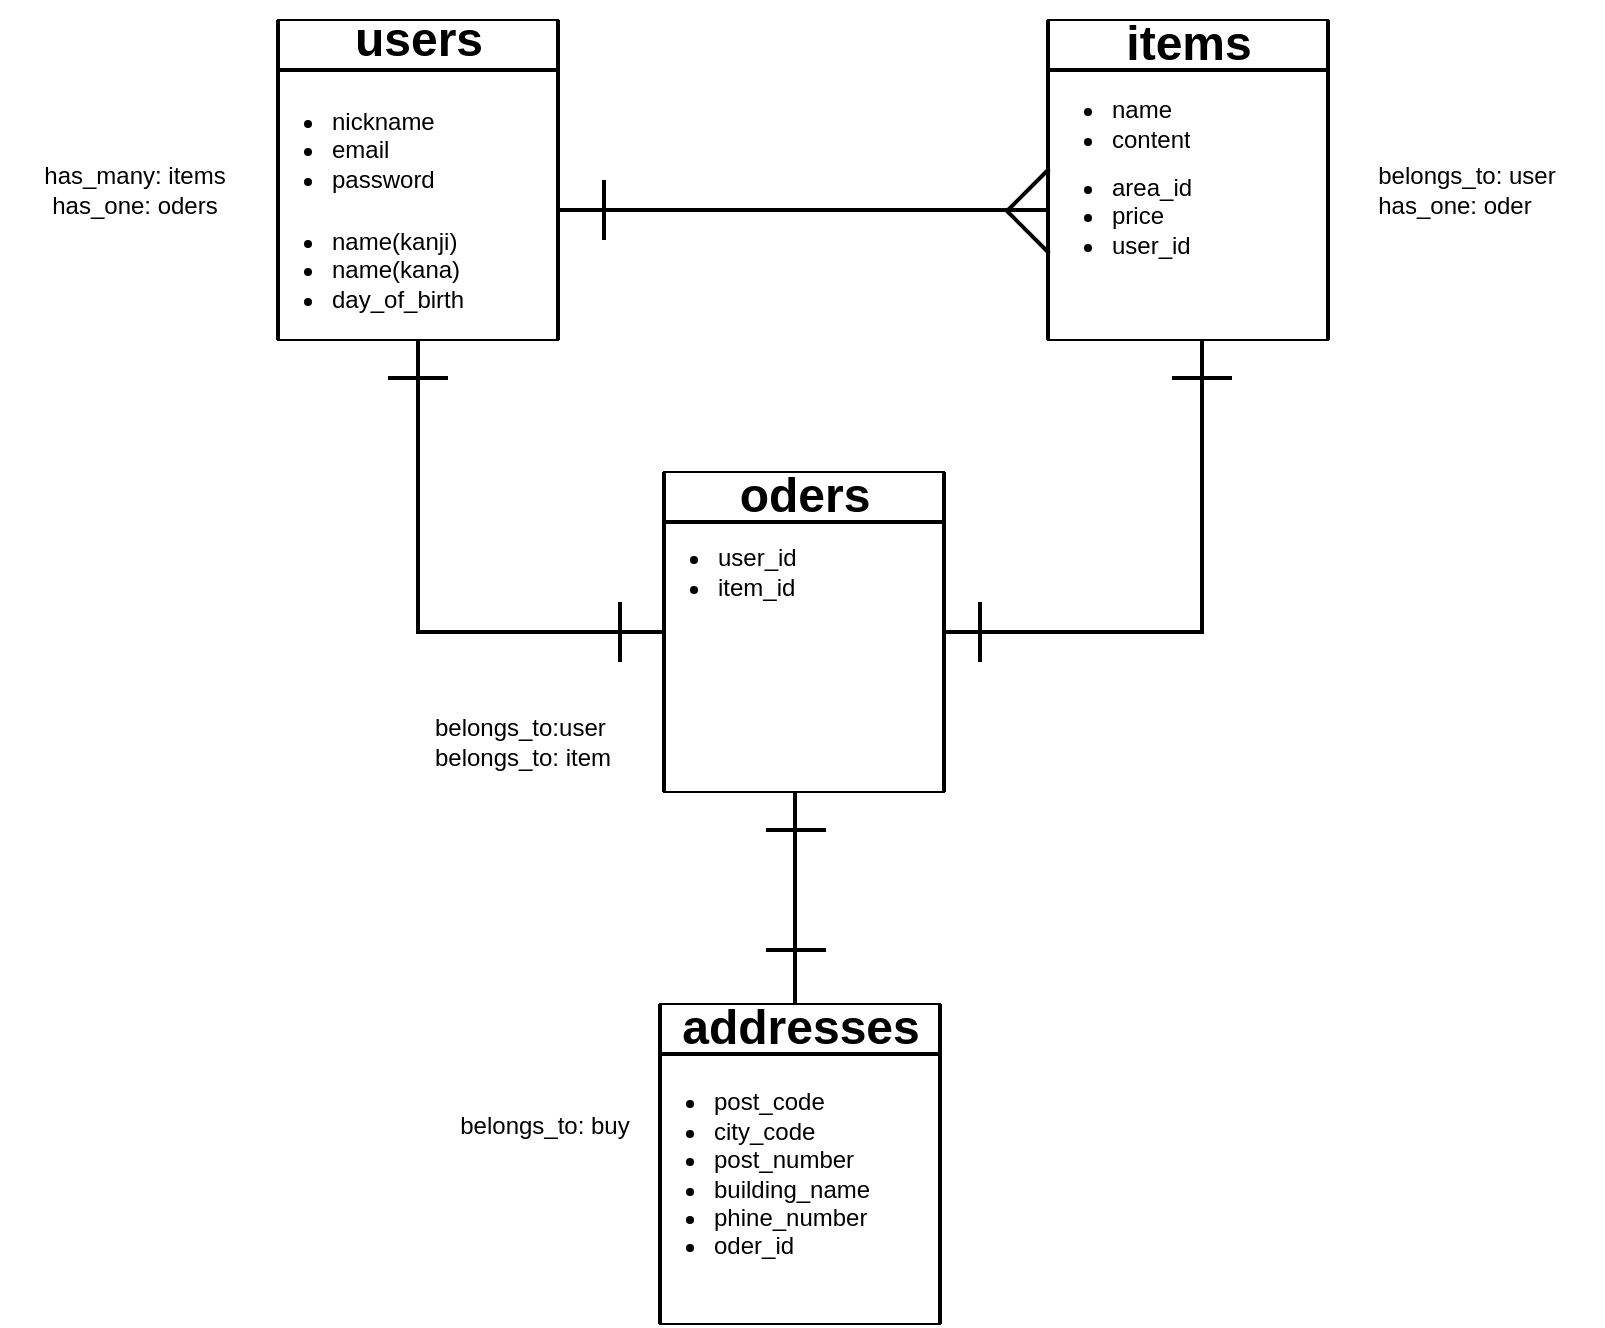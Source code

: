 <mxfile>
    <diagram id="_jFlRk57iaFYQJlf225O" name="ページ1">
        <mxGraphModel dx="871" dy="794" grid="1" gridSize="10" guides="1" tooltips="1" connect="1" arrows="1" fold="1" page="1" pageScale="1" pageWidth="827" pageHeight="1169" math="0" shadow="0">
            <root>
                <mxCell id="0"/>
                <mxCell id="1" parent="0"/>
                <mxCell id="53" value="&lt;ul&gt;&lt;li&gt;nickname&lt;/li&gt;&lt;li&gt;email&lt;/li&gt;&lt;li&gt;password&lt;/li&gt;&lt;/ul&gt;" style="text;strokeColor=none;fillColor=none;html=1;whiteSpace=wrap;verticalAlign=middle;overflow=hidden;" vertex="1" parent="1">
                    <mxGeometry x="140" y="130" width="150" height="110" as="geometry"/>
                </mxCell>
                <mxCell id="80" value="&lt;ul&gt;&lt;li&gt;name(kanji)&lt;/li&gt;&lt;li&gt;name(kana)&lt;/li&gt;&lt;li&gt;day_of_birth&lt;/li&gt;&lt;/ul&gt;" style="text;strokeColor=none;fillColor=none;html=1;whiteSpace=wrap;verticalAlign=middle;overflow=hidden;" vertex="1" parent="1">
                    <mxGeometry x="140" y="190" width="150" height="110" as="geometry"/>
                </mxCell>
                <mxCell id="82" value="" style="shape=partialRectangle;whiteSpace=wrap;html=1;left=0;right=0;fillColor=none;" vertex="1" parent="1">
                    <mxGeometry x="155" y="120" width="140" height="160" as="geometry"/>
                </mxCell>
                <mxCell id="83" value="" style="line;strokeWidth=2;direction=south;html=1;" vertex="1" parent="1">
                    <mxGeometry x="145" y="120" width="20" height="160" as="geometry"/>
                </mxCell>
                <mxCell id="84" value="" style="line;strokeWidth=2;direction=south;html=1;" vertex="1" parent="1">
                    <mxGeometry x="290" y="120" width="10" height="160" as="geometry"/>
                </mxCell>
                <mxCell id="86" value="" style="line;strokeWidth=2;html=1;" vertex="1" parent="1">
                    <mxGeometry x="155" y="140" width="140" height="10" as="geometry"/>
                </mxCell>
                <mxCell id="88" value="users" style="text;strokeColor=none;fillColor=none;html=1;fontSize=24;fontStyle=1;verticalAlign=middle;align=center;" vertex="1" parent="1">
                    <mxGeometry x="175" y="110" width="100" height="40" as="geometry"/>
                </mxCell>
                <mxCell id="89" value="" style="shape=partialRectangle;whiteSpace=wrap;html=1;left=0;right=0;fillColor=none;" vertex="1" parent="1">
                    <mxGeometry x="540" y="120" width="140" height="160" as="geometry"/>
                </mxCell>
                <mxCell id="90" value="" style="line;strokeWidth=2;direction=south;html=1;" vertex="1" parent="1">
                    <mxGeometry x="675" y="120" width="10" height="160" as="geometry"/>
                </mxCell>
                <mxCell id="91" value="" style="line;strokeWidth=2;html=1;" vertex="1" parent="1">
                    <mxGeometry x="540" y="140" width="140" height="10" as="geometry"/>
                </mxCell>
                <mxCell id="92" value="items" style="text;strokeColor=none;fillColor=none;html=1;fontSize=24;fontStyle=1;verticalAlign=middle;align=center;" vertex="1" parent="1">
                    <mxGeometry x="560" y="112" width="100" height="40" as="geometry"/>
                </mxCell>
                <mxCell id="93" value="" style="line;strokeWidth=2;direction=south;html=1;" vertex="1" parent="1">
                    <mxGeometry x="530" y="120" width="20" height="160" as="geometry"/>
                </mxCell>
                <mxCell id="96" value="&lt;div&gt;&lt;br&gt;&lt;/div&gt;&lt;ul&gt;&lt;li&gt;name&lt;/li&gt;&lt;li&gt;content&lt;/li&gt;&lt;/ul&gt;" style="text;strokeColor=none;fillColor=none;html=1;whiteSpace=wrap;verticalAlign=middle;overflow=hidden;" vertex="1" parent="1">
                    <mxGeometry x="530" y="125" width="100" height="80" as="geometry"/>
                </mxCell>
                <mxCell id="97" value="&lt;ul&gt;&lt;li&gt;area_id&lt;/li&gt;&lt;li&gt;price&lt;/li&gt;&lt;li&gt;user_id&lt;/li&gt;&lt;/ul&gt;" style="text;strokeColor=none;fillColor=none;html=1;whiteSpace=wrap;verticalAlign=middle;overflow=hidden;" vertex="1" parent="1">
                    <mxGeometry x="530" y="178" width="100" height="80" as="geometry"/>
                </mxCell>
                <mxCell id="105" value="&lt;ul&gt;&lt;li&gt;user_id&lt;/li&gt;&lt;li&gt;item_id&lt;/li&gt;&lt;/ul&gt;" style="text;strokeColor=none;fillColor=none;html=1;whiteSpace=wrap;verticalAlign=middle;overflow=hidden;" vertex="1" parent="1">
                    <mxGeometry x="333" y="341" width="150" height="110" as="geometry"/>
                </mxCell>
                <mxCell id="106" value="" style="shape=partialRectangle;whiteSpace=wrap;html=1;left=0;right=0;fillColor=none;" vertex="1" parent="1">
                    <mxGeometry x="348" y="346" width="140" height="160" as="geometry"/>
                </mxCell>
                <mxCell id="107" value="" style="line;strokeWidth=2;direction=south;html=1;" vertex="1" parent="1">
                    <mxGeometry x="338" y="346" width="20" height="160" as="geometry"/>
                </mxCell>
                <mxCell id="108" value="" style="line;strokeWidth=2;direction=south;html=1;" vertex="1" parent="1">
                    <mxGeometry x="483" y="346" width="10" height="160" as="geometry"/>
                </mxCell>
                <mxCell id="109" value="" style="line;strokeWidth=2;html=1;" vertex="1" parent="1">
                    <mxGeometry x="348" y="366" width="140" height="10" as="geometry"/>
                </mxCell>
                <mxCell id="110" value="oders" style="text;strokeColor=none;fillColor=none;html=1;fontSize=24;fontStyle=1;verticalAlign=middle;align=center;" vertex="1" parent="1">
                    <mxGeometry x="368" y="338" width="100" height="40" as="geometry"/>
                </mxCell>
                <mxCell id="117" value="&lt;ul&gt;&lt;li&gt;post_code&lt;/li&gt;&lt;li&gt;city_code&lt;/li&gt;&lt;li&gt;post_number&lt;/li&gt;&lt;li&gt;building_name&lt;/li&gt;&lt;li&gt;phine_number&lt;/li&gt;&lt;li&gt;oder_id&lt;/li&gt;&lt;/ul&gt;" style="text;strokeColor=none;fillColor=none;html=1;whiteSpace=wrap;verticalAlign=middle;overflow=hidden;" vertex="1" parent="1">
                    <mxGeometry x="331" y="627.5" width="150" height="139" as="geometry"/>
                </mxCell>
                <mxCell id="118" value="" style="shape=partialRectangle;whiteSpace=wrap;html=1;left=0;right=0;fillColor=none;" vertex="1" parent="1">
                    <mxGeometry x="346" y="612" width="140" height="160" as="geometry"/>
                </mxCell>
                <mxCell id="119" value="" style="line;strokeWidth=2;direction=south;html=1;" vertex="1" parent="1">
                    <mxGeometry x="336" y="612" width="20" height="160" as="geometry"/>
                </mxCell>
                <mxCell id="120" value="" style="line;strokeWidth=2;direction=south;html=1;" vertex="1" parent="1">
                    <mxGeometry x="481" y="612" width="10" height="160" as="geometry"/>
                </mxCell>
                <mxCell id="121" value="" style="line;strokeWidth=2;html=1;" vertex="1" parent="1">
                    <mxGeometry x="346" y="632" width="140" height="10" as="geometry"/>
                </mxCell>
                <mxCell id="122" value="addresses" style="text;strokeColor=none;fillColor=none;html=1;fontSize=24;fontStyle=1;verticalAlign=middle;align=center;" vertex="1" parent="1">
                    <mxGeometry x="366" y="604" width="100" height="40" as="geometry"/>
                </mxCell>
                <mxCell id="124" value="" style="line;strokeWidth=2;html=1;" vertex="1" parent="1">
                    <mxGeometry x="295" y="210" width="245" height="10" as="geometry"/>
                </mxCell>
                <mxCell id="125" value="" style="line;strokeWidth=2;html=1;rotation=-90;" vertex="1" parent="1">
                    <mxGeometry x="303" y="210" width="30" height="10" as="geometry"/>
                </mxCell>
                <mxCell id="126" value="" style="line;strokeWidth=2;html=1;rotation=-45;" vertex="1" parent="1">
                    <mxGeometry x="515" y="200" width="30" height="10" as="geometry"/>
                </mxCell>
                <mxCell id="127" value="" style="line;strokeWidth=2;html=1;rotation=45;" vertex="1" parent="1">
                    <mxGeometry x="515" y="221" width="30" height="10" as="geometry"/>
                </mxCell>
                <mxCell id="128" value="" style="line;strokeWidth=2;html=1;rotation=-180;" vertex="1" parent="1">
                    <mxGeometry x="210" y="294" width="30" height="10" as="geometry"/>
                </mxCell>
                <mxCell id="129" value="" style="line;strokeWidth=2;html=1;rotation=-90;" vertex="1" parent="1">
                    <mxGeometry x="151.25" y="348.25" width="147.5" height="10" as="geometry"/>
                </mxCell>
                <mxCell id="133" value="" style="line;strokeWidth=2;html=1;rotation=-180;" vertex="1" parent="1">
                    <mxGeometry x="225.5" y="421" width="121.5" height="10" as="geometry"/>
                </mxCell>
                <mxCell id="135" value="" style="line;strokeWidth=2;html=1;rotation=-90;" vertex="1" parent="1">
                    <mxGeometry x="311" y="421" width="30" height="10" as="geometry"/>
                </mxCell>
                <mxCell id="138" value="" style="line;strokeWidth=2;html=1;rotation=-180;" vertex="1" parent="1">
                    <mxGeometry x="488.5" y="421" width="128" height="10" as="geometry"/>
                </mxCell>
                <mxCell id="140" value="" style="line;strokeWidth=2;html=1;rotation=-180;" vertex="1" parent="1">
                    <mxGeometry x="602" y="294" width="30" height="10" as="geometry"/>
                </mxCell>
                <mxCell id="142" value="" style="line;strokeWidth=2;html=1;rotation=-90;" vertex="1" parent="1">
                    <mxGeometry x="543.25" y="348.25" width="147.5" height="10" as="geometry"/>
                </mxCell>
                <mxCell id="145" value="" style="line;strokeWidth=2;html=1;rotation=-90;" vertex="1" parent="1">
                    <mxGeometry x="491" y="421" width="30" height="10" as="geometry"/>
                </mxCell>
                <mxCell id="148" value="" style="line;strokeWidth=2;html=1;rotation=-90;" vertex="1" parent="1">
                    <mxGeometry x="361" y="554" width="105" height="10" as="geometry"/>
                </mxCell>
                <mxCell id="149" value="" style="line;strokeWidth=2;html=1;rotation=0;" vertex="1" parent="1">
                    <mxGeometry x="399" y="520" width="30" height="10" as="geometry"/>
                </mxCell>
                <mxCell id="150" value="" style="line;strokeWidth=2;html=1;rotation=-180;" vertex="1" parent="1">
                    <mxGeometry x="399" y="580" width="30" height="10" as="geometry"/>
                </mxCell>
                <UserObject label="&lt;div style=&quot;text-align: left&quot;&gt;&lt;span&gt;has_many: items&lt;/span&gt;&lt;/div&gt;has_one: oders" placeholders="1" name="Variable" id="151">
                    <mxCell style="text;html=1;strokeColor=none;fillColor=none;align=center;verticalAlign=middle;whiteSpace=wrap;overflow=hidden;" vertex="1" parent="1">
                        <mxGeometry x="16.25" y="175" width="135" height="60" as="geometry"/>
                    </mxCell>
                </UserObject>
                <UserObject label="&lt;div style=&quot;text-align: left&quot;&gt;&lt;span&gt;belongs_to: user&lt;/span&gt;&lt;/div&gt;&lt;div style=&quot;text-align: left&quot;&gt;has_one: oder&lt;/div&gt;" placeholders="1" name="Variable" id="152">
                    <mxCell style="text;html=1;strokeColor=none;fillColor=none;align=center;verticalAlign=middle;whiteSpace=wrap;overflow=hidden;" vertex="1" parent="1">
                        <mxGeometry x="682" y="175" width="135" height="60" as="geometry"/>
                    </mxCell>
                </UserObject>
                <UserObject label="&lt;div style=&quot;text-align: left&quot;&gt;&lt;span&gt;belongs_to:user&lt;/span&gt;&lt;/div&gt;&lt;div style=&quot;text-align: left&quot;&gt;&lt;span&gt;belongs_to: item&lt;/span&gt;&lt;/div&gt;" placeholders="1" name="Variable" id="154">
                    <mxCell style="text;html=1;strokeColor=none;fillColor=none;align=center;verticalAlign=middle;whiteSpace=wrap;overflow=hidden;" vertex="1" parent="1">
                        <mxGeometry x="210" y="451" width="135" height="60" as="geometry"/>
                    </mxCell>
                </UserObject>
                <UserObject label="&lt;div style=&quot;text-align: left&quot;&gt;&lt;span&gt;belongs_to: buy&lt;/span&gt;&lt;/div&gt;&lt;div style=&quot;text-align: left&quot;&gt;&lt;br&gt;&lt;/div&gt;" placeholders="1" name="Variable" id="155">
                    <mxCell style="text;html=1;strokeColor=none;fillColor=none;align=center;verticalAlign=middle;whiteSpace=wrap;overflow=hidden;" vertex="1" parent="1">
                        <mxGeometry x="221" y="650" width="135" height="60" as="geometry"/>
                    </mxCell>
                </UserObject>
            </root>
        </mxGraphModel>
    </diagram>
</mxfile>